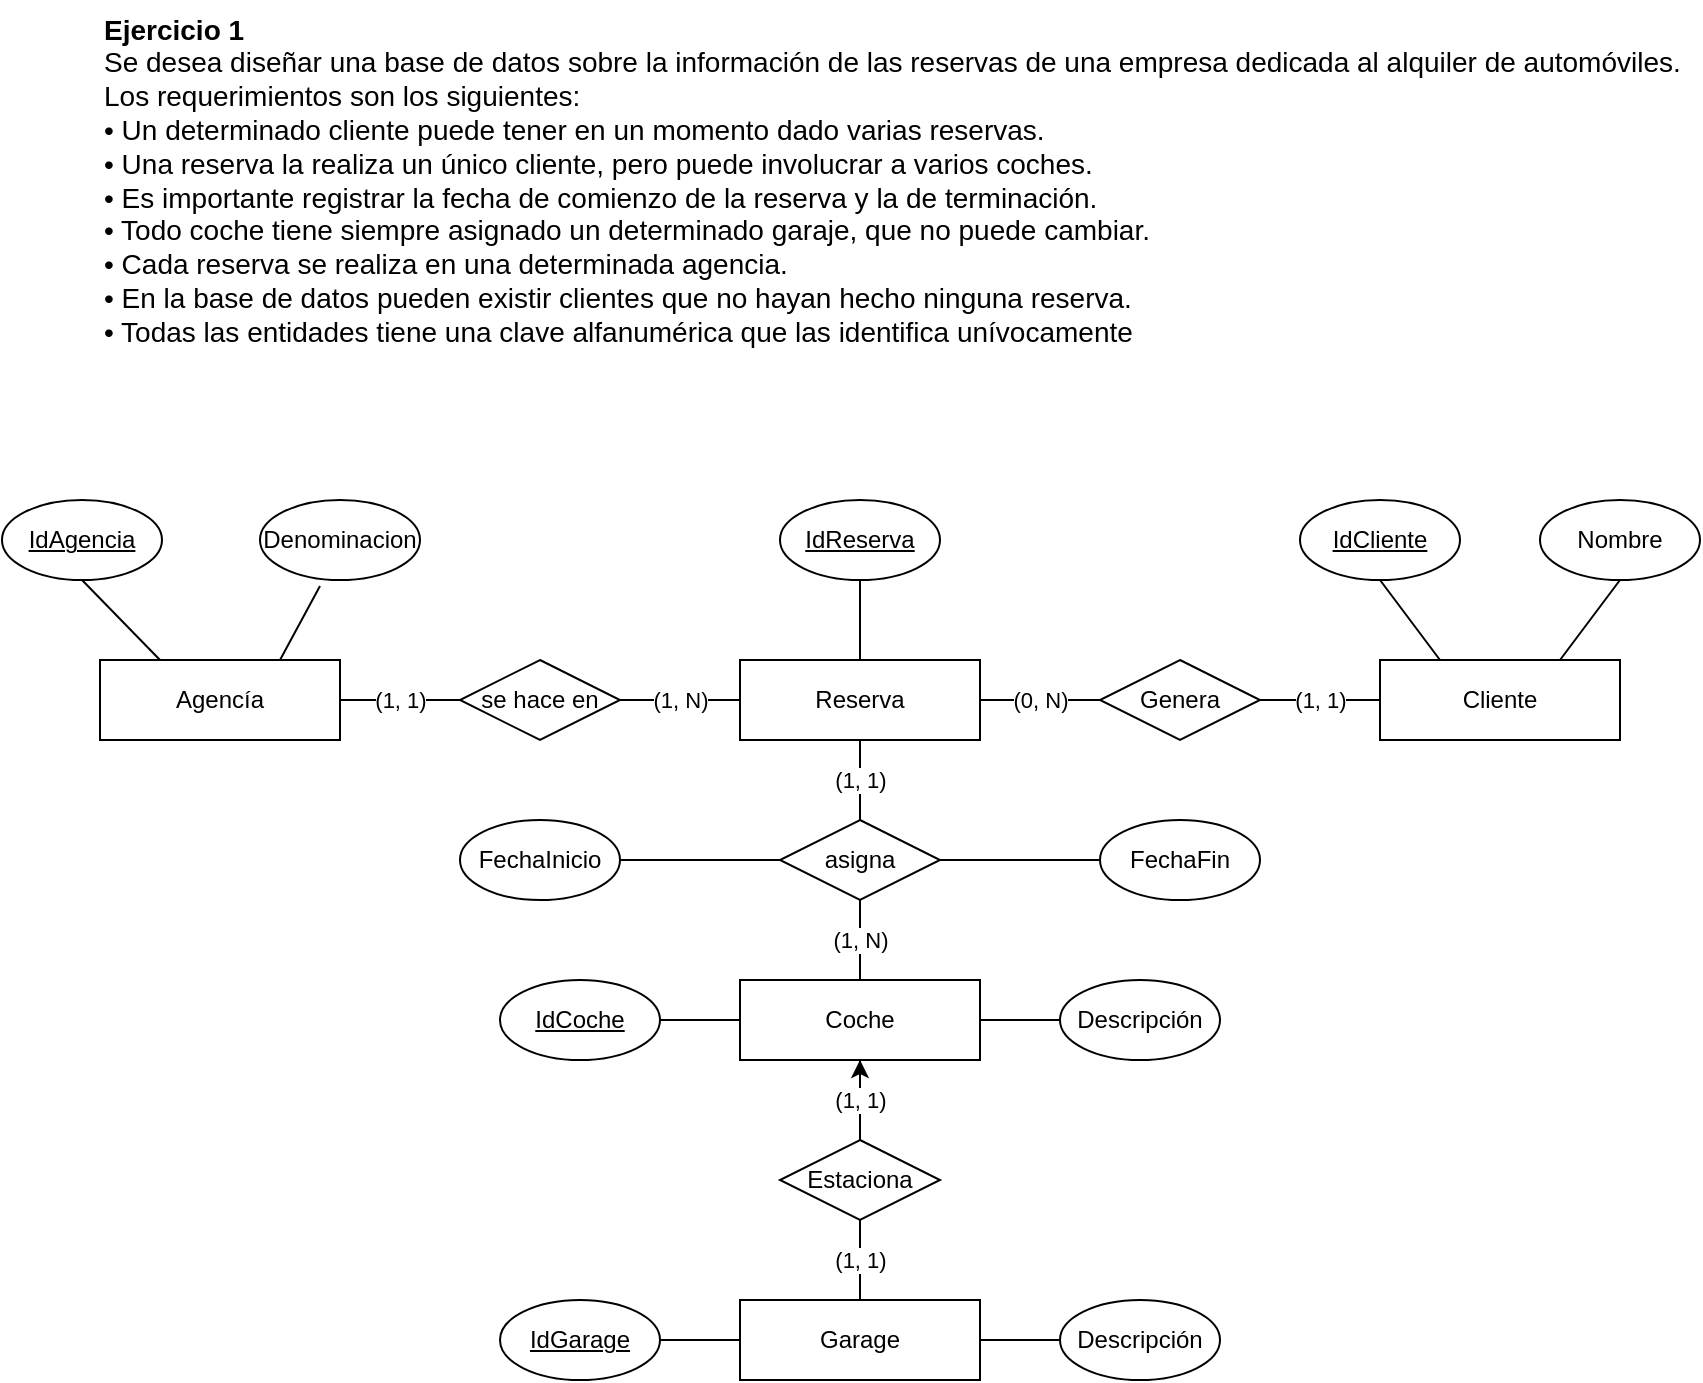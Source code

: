 <mxfile version="17.4.6" type="device"><diagram id="dEFz9noGCIvRICtSzwtc" name="Page-1"><mxGraphModel dx="2031" dy="1323" grid="1" gridSize="10" guides="1" tooltips="1" connect="1" arrows="1" fold="1" page="1" pageScale="1" pageWidth="1169" pageHeight="827" math="0" shadow="0"><root><mxCell id="0"/><mxCell id="1" parent="0"/><mxCell id="qpfOU3dT5wCFERcxduUp-1" value="Cliente" style="whiteSpace=wrap;html=1;align=center;fillColor=#FFFFFF;" parent="1" vertex="1"><mxGeometry x="-480" y="-460" width="120" height="40" as="geometry"/></mxCell><mxCell id="qpfOU3dT5wCFERcxduUp-2" value="Reserva" style="whiteSpace=wrap;html=1;align=center;fillColor=#FFFFFF;" parent="1" vertex="1"><mxGeometry x="-800" y="-460" width="120" height="40" as="geometry"/></mxCell><mxCell id="qpfOU3dT5wCFERcxduUp-3" value="Coche" style="whiteSpace=wrap;html=1;align=center;fillColor=#FFFFFF;" parent="1" vertex="1"><mxGeometry x="-800" y="-300" width="120" height="40" as="geometry"/></mxCell><mxCell id="qpfOU3dT5wCFERcxduUp-5" value="" style="endArrow=none;html=1;rounded=0;exitX=0.25;exitY=0;exitDx=0;exitDy=0;entryX=0.5;entryY=1;entryDx=0;entryDy=0;" parent="1" source="qpfOU3dT5wCFERcxduUp-1" target="R3jnaVHeUghGeY11pLMu-6" edge="1"><mxGeometry relative="1" as="geometry"><mxPoint x="-550" y="-260" as="sourcePoint"/><mxPoint x="-520" y="-500" as="targetPoint"/></mxGeometry></mxCell><mxCell id="qpfOU3dT5wCFERcxduUp-6" value="Nombre" style="ellipse;whiteSpace=wrap;html=1;align=center;" parent="1" vertex="1"><mxGeometry x="-400" y="-540" width="80" height="40" as="geometry"/></mxCell><mxCell id="qpfOU3dT5wCFERcxduUp-8" value="" style="endArrow=none;html=1;rounded=0;exitX=0.75;exitY=0;exitDx=0;exitDy=0;entryX=0.5;entryY=1;entryDx=0;entryDy=0;" parent="1" source="qpfOU3dT5wCFERcxduUp-1" target="qpfOU3dT5wCFERcxduUp-6" edge="1"><mxGeometry relative="1" as="geometry"><mxPoint x="-680" y="-420" as="sourcePoint"/><mxPoint x="-635.355" y="-485.858" as="targetPoint"/></mxGeometry></mxCell><mxCell id="qpfOU3dT5wCFERcxduUp-13" value="" style="endArrow=none;html=1;rounded=0;entryX=0.5;entryY=1;entryDx=0;entryDy=0;" parent="1" source="qpfOU3dT5wCFERcxduUp-2" target="R3jnaVHeUghGeY11pLMu-5" edge="1"><mxGeometry relative="1" as="geometry"><mxPoint x="-720" y="-180" as="sourcePoint"/><mxPoint x="-800" y="-500" as="targetPoint"/></mxGeometry></mxCell><mxCell id="qpfOU3dT5wCFERcxduUp-14" value="Genera" style="shape=rhombus;perimeter=rhombusPerimeter;whiteSpace=wrap;html=1;align=center;" parent="1" vertex="1"><mxGeometry x="-620" y="-460" width="80" height="40" as="geometry"/></mxCell><mxCell id="qpfOU3dT5wCFERcxduUp-15" value="(1, 1)" style="endArrow=none;html=1;rounded=0;exitX=1;exitY=0.5;exitDx=0;exitDy=0;entryX=0;entryY=0.5;entryDx=0;entryDy=0;" parent="1" source="qpfOU3dT5wCFERcxduUp-14" target="qpfOU3dT5wCFERcxduUp-1" edge="1"><mxGeometry relative="1" as="geometry"><mxPoint x="-520" y="-440" as="sourcePoint"/><mxPoint x="-686" y="-370" as="targetPoint"/></mxGeometry></mxCell><mxCell id="qpfOU3dT5wCFERcxduUp-16" value="(0, N)" style="endArrow=none;html=1;rounded=0;exitX=1;exitY=0.5;exitDx=0;exitDy=0;entryX=0;entryY=0.5;entryDx=0;entryDy=0;" parent="1" source="qpfOU3dT5wCFERcxduUp-2" target="qpfOU3dT5wCFERcxduUp-14" edge="1"><mxGeometry relative="1" as="geometry"><mxPoint x="-770" y="-320" as="sourcePoint"/><mxPoint x="-770" y="-390" as="targetPoint"/></mxGeometry></mxCell><mxCell id="qpfOU3dT5wCFERcxduUp-19" value="asigna" style="shape=rhombus;perimeter=rhombusPerimeter;whiteSpace=wrap;html=1;align=center;" parent="1" vertex="1"><mxGeometry x="-780" y="-380" width="80" height="40" as="geometry"/></mxCell><mxCell id="qpfOU3dT5wCFERcxduUp-21" value="Descripción" style="ellipse;whiteSpace=wrap;html=1;align=center;" parent="1" vertex="1"><mxGeometry x="-640" y="-300" width="80" height="40" as="geometry"/></mxCell><mxCell id="qpfOU3dT5wCFERcxduUp-22" value="" style="endArrow=none;html=1;rounded=0;exitX=1;exitY=0.5;exitDx=0;exitDy=0;entryX=0;entryY=0.5;entryDx=0;entryDy=0;entryPerimeter=0;" parent="1" source="qpfOU3dT5wCFERcxduUp-3" target="qpfOU3dT5wCFERcxduUp-21" edge="1"><mxGeometry relative="1" as="geometry"><mxPoint x="-890" y="90" as="sourcePoint"/><mxPoint x="-850" y="120" as="targetPoint"/></mxGeometry></mxCell><mxCell id="qpfOU3dT5wCFERcxduUp-23" value="" style="endArrow=none;html=1;rounded=0;exitX=0;exitY=0.5;exitDx=0;exitDy=0;entryX=1;entryY=0.5;entryDx=0;entryDy=0;" parent="1" source="qpfOU3dT5wCFERcxduUp-3" target="R3jnaVHeUghGeY11pLMu-7" edge="1"><mxGeometry relative="1" as="geometry"><mxPoint x="-890" y="80" as="sourcePoint"/><mxPoint x="-840" y="-280" as="targetPoint"/></mxGeometry></mxCell><mxCell id="qpfOU3dT5wCFERcxduUp-24" value="(1, 1)" style="endArrow=none;html=1;rounded=0;exitX=0.5;exitY=0;exitDx=0;exitDy=0;entryX=0.5;entryY=1;entryDx=0;entryDy=0;" parent="1" source="qpfOU3dT5wCFERcxduUp-19" target="qpfOU3dT5wCFERcxduUp-2" edge="1"><mxGeometry relative="1" as="geometry"><mxPoint x="-880" as="sourcePoint"/><mxPoint x="-836" y="-14" as="targetPoint"/></mxGeometry></mxCell><mxCell id="qpfOU3dT5wCFERcxduUp-25" value="(1, N)" style="endArrow=none;html=1;rounded=0;exitX=0.5;exitY=1;exitDx=0;exitDy=0;entryX=0.5;entryY=0;entryDx=0;entryDy=0;" parent="1" source="qpfOU3dT5wCFERcxduUp-19" target="qpfOU3dT5wCFERcxduUp-3" edge="1"><mxGeometry relative="1" as="geometry"><mxPoint x="-930" y="-130" as="sourcePoint"/><mxPoint x="-820" y="-190" as="targetPoint"/></mxGeometry></mxCell><mxCell id="qpfOU3dT5wCFERcxduUp-28" value="FechaInicio" style="ellipse;whiteSpace=wrap;html=1;align=center;" parent="1" vertex="1"><mxGeometry x="-940" y="-380" width="80" height="40" as="geometry"/></mxCell><mxCell id="qpfOU3dT5wCFERcxduUp-30" value="FechaFin" style="ellipse;whiteSpace=wrap;html=1;align=center;" parent="1" vertex="1"><mxGeometry x="-620" y="-380" width="80" height="40" as="geometry"/></mxCell><mxCell id="qpfOU3dT5wCFERcxduUp-32" value="Garage" style="whiteSpace=wrap;html=1;align=center;fillColor=#FFFFFF;" parent="1" vertex="1"><mxGeometry x="-800" y="-140" width="120" height="40" as="geometry"/></mxCell><mxCell id="MPZq0nXulHpyqJU-gqv4-4" value="" style="edgeStyle=orthogonalEdgeStyle;rounded=0;orthogonalLoop=1;jettySize=auto;html=1;" edge="1" parent="1" source="qpfOU3dT5wCFERcxduUp-33" target="qpfOU3dT5wCFERcxduUp-3"><mxGeometry relative="1" as="geometry"/></mxCell><mxCell id="qpfOU3dT5wCFERcxduUp-33" value="Estaciona" style="shape=rhombus;perimeter=rhombusPerimeter;whiteSpace=wrap;html=1;align=center;" parent="1" vertex="1"><mxGeometry x="-780" y="-220" width="80" height="40" as="geometry"/></mxCell><mxCell id="qpfOU3dT5wCFERcxduUp-35" value="Descripción" style="ellipse;whiteSpace=wrap;html=1;align=center;" parent="1" vertex="1"><mxGeometry x="-640" y="-140" width="80" height="40" as="geometry"/></mxCell><mxCell id="qpfOU3dT5wCFERcxduUp-36" value="" style="endArrow=none;html=1;rounded=0;exitX=1;exitY=0.5;exitDx=0;exitDy=0;entryX=0;entryY=0.5;entryDx=0;entryDy=0;" parent="1" source="qpfOU3dT5wCFERcxduUp-32" target="qpfOU3dT5wCFERcxduUp-35" edge="1"><mxGeometry relative="1" as="geometry"><mxPoint x="-870" y="280" as="sourcePoint"/><mxPoint x="-830" y="315" as="targetPoint"/></mxGeometry></mxCell><mxCell id="qpfOU3dT5wCFERcxduUp-37" value="" style="endArrow=none;html=1;rounded=0;exitX=0;exitY=0.5;exitDx=0;exitDy=0;entryX=1;entryY=0.5;entryDx=0;entryDy=0;" parent="1" source="qpfOU3dT5wCFERcxduUp-32" target="R3jnaVHeUghGeY11pLMu-8" edge="1"><mxGeometry relative="1" as="geometry"><mxPoint x="-890" y="275" as="sourcePoint"/><mxPoint x="-840" y="-120" as="targetPoint"/></mxGeometry></mxCell><mxCell id="qpfOU3dT5wCFERcxduUp-40" value="(1, 1)" style="endArrow=none;html=1;rounded=0;entryX=0.5;entryY=0;entryDx=0;entryDy=0;exitX=0.5;exitY=1;exitDx=0;exitDy=0;" parent="1" source="qpfOU3dT5wCFERcxduUp-3" target="qpfOU3dT5wCFERcxduUp-33" edge="1"><mxGeometry relative="1" as="geometry"><mxPoint x="-940" y="110" as="sourcePoint"/><mxPoint x="-930" y="75" as="targetPoint"/></mxGeometry></mxCell><mxCell id="qpfOU3dT5wCFERcxduUp-41" value="(1, 1)" style="endArrow=none;html=1;rounded=0;entryX=0.5;entryY=0;entryDx=0;entryDy=0;exitX=0.5;exitY=1;exitDx=0;exitDy=0;" parent="1" source="qpfOU3dT5wCFERcxduUp-33" target="qpfOU3dT5wCFERcxduUp-32" edge="1"><mxGeometry relative="1" as="geometry"><mxPoint x="-930" y="115" as="sourcePoint"/><mxPoint x="-925" y="170" as="targetPoint"/></mxGeometry></mxCell><mxCell id="qpfOU3dT5wCFERcxduUp-42" value="Agencía" style="whiteSpace=wrap;html=1;align=center;fillColor=#FFFFFF;" parent="1" vertex="1"><mxGeometry x="-1120" y="-460" width="120" height="40" as="geometry"/></mxCell><mxCell id="qpfOU3dT5wCFERcxduUp-44" value="Denominacion" style="ellipse;whiteSpace=wrap;html=1;align=center;" parent="1" vertex="1"><mxGeometry x="-1040" y="-540" width="80" height="40" as="geometry"/></mxCell><mxCell id="qpfOU3dT5wCFERcxduUp-45" value="" style="endArrow=none;html=1;rounded=0;exitX=0.5;exitY=1;exitDx=0;exitDy=0;entryX=0.25;entryY=0;entryDx=0;entryDy=0;" parent="1" source="R3jnaVHeUghGeY11pLMu-4" target="qpfOU3dT5wCFERcxduUp-42" edge="1"><mxGeometry relative="1" as="geometry"><mxPoint x="-1120" y="-500" as="sourcePoint"/><mxPoint x="-716" y="-229" as="targetPoint"/></mxGeometry></mxCell><mxCell id="qpfOU3dT5wCFERcxduUp-46" value="" style="endArrow=none;html=1;rounded=0;entryX=0.75;entryY=0;entryDx=0;entryDy=0;" parent="1" target="qpfOU3dT5wCFERcxduUp-42" edge="1"><mxGeometry relative="1" as="geometry"><mxPoint x="-1010" y="-497" as="sourcePoint"/><mxPoint x="-1035" y="-310" as="targetPoint"/></mxGeometry></mxCell><mxCell id="qpfOU3dT5wCFERcxduUp-47" value="se hace en" style="shape=rhombus;perimeter=rhombusPerimeter;whiteSpace=wrap;html=1;align=center;" parent="1" vertex="1"><mxGeometry x="-940" y="-460" width="80" height="40" as="geometry"/></mxCell><mxCell id="qpfOU3dT5wCFERcxduUp-48" value="(1, 1)" style="endArrow=none;html=1;rounded=0;exitX=0;exitY=0.5;exitDx=0;exitDy=0;entryX=1;entryY=0.5;entryDx=0;entryDy=0;" parent="1" source="qpfOU3dT5wCFERcxduUp-47" target="qpfOU3dT5wCFERcxduUp-42" edge="1"><mxGeometry relative="1" as="geometry"><mxPoint x="-960" y="-440" as="sourcePoint"/><mxPoint x="-1035" y="-310" as="targetPoint"/></mxGeometry></mxCell><mxCell id="qpfOU3dT5wCFERcxduUp-49" value="(1, N)" style="endArrow=none;html=1;rounded=0;exitX=1;exitY=0.5;exitDx=0;exitDy=0;entryX=0;entryY=0.5;entryDx=0;entryDy=0;" parent="1" source="qpfOU3dT5wCFERcxduUp-47" target="qpfOU3dT5wCFERcxduUp-2" edge="1"><mxGeometry relative="1" as="geometry"><mxPoint x="-960" y="-235" as="sourcePoint"/><mxPoint x="-962" y="-268" as="targetPoint"/></mxGeometry></mxCell><mxCell id="R3jnaVHeUghGeY11pLMu-4" value="IdAgencia" style="ellipse;whiteSpace=wrap;html=1;align=center;fontStyle=4;" parent="1" vertex="1"><mxGeometry x="-1169" y="-540" width="80" height="40" as="geometry"/></mxCell><mxCell id="R3jnaVHeUghGeY11pLMu-5" value="IdReserva" style="ellipse;whiteSpace=wrap;html=1;align=center;fontStyle=4;" parent="1" vertex="1"><mxGeometry x="-780" y="-540" width="80" height="40" as="geometry"/></mxCell><mxCell id="R3jnaVHeUghGeY11pLMu-6" value="IdCliente" style="ellipse;whiteSpace=wrap;html=1;align=center;fontStyle=4;" parent="1" vertex="1"><mxGeometry x="-520" y="-540" width="80" height="40" as="geometry"/></mxCell><mxCell id="R3jnaVHeUghGeY11pLMu-7" value="IdCoche" style="ellipse;whiteSpace=wrap;html=1;align=center;fontStyle=4;" parent="1" vertex="1"><mxGeometry x="-920" y="-300" width="80" height="40" as="geometry"/></mxCell><mxCell id="R3jnaVHeUghGeY11pLMu-8" value="IdGarage" style="ellipse;whiteSpace=wrap;html=1;align=center;fontStyle=4;" parent="1" vertex="1"><mxGeometry x="-920" y="-140" width="80" height="40" as="geometry"/></mxCell><mxCell id="R3jnaVHeUghGeY11pLMu-14" value="" style="endArrow=none;html=1;rounded=0;exitX=1;exitY=0.5;exitDx=0;exitDy=0;entryX=0;entryY=0.5;entryDx=0;entryDy=0;" parent="1" source="qpfOU3dT5wCFERcxduUp-19" target="qpfOU3dT5wCFERcxduUp-30" edge="1"><mxGeometry relative="1" as="geometry"><mxPoint x="-760" y="-450" as="sourcePoint"/><mxPoint x="-830" y="-490" as="targetPoint"/></mxGeometry></mxCell><mxCell id="OKwuVNd8mS59uq_Xxf03-1" value="&lt;p style=&quot;box-sizing: border-box ; margin: 0px ; padding: 0px ; font-family: inherit ; font-size: 0.875rem ; line-height: inherit ; overflow-wrap: break-word ; cursor: text&quot;&gt;&lt;span style=&quot;box-sizing: border-box ; font-weight: 700 ; line-height: inherit&quot;&gt;Ejercicio 1&lt;/span&gt;&lt;/p&gt;&lt;p style=&quot;box-sizing: border-box ; margin: 0px ; padding: 0px ; font-family: inherit ; font-size: 0.875rem ; line-height: inherit ; overflow-wrap: break-word ; cursor: text&quot;&gt;&lt;span style=&quot;font-family: inherit ; font-size: 0.875rem&quot;&gt;Se desea diseñar una base de datos sobre la información de las reservas de una empresa dedicada al alquiler de automóviles.&lt;/span&gt;&lt;br&gt;&lt;/p&gt;&lt;p style=&quot;box-sizing: border-box ; margin: 0px ; padding: 0px ; font-family: inherit ; font-size: 0.875rem ; line-height: inherit ; overflow-wrap: break-word ; cursor: text&quot;&gt;Los requerimientos son los siguientes:&lt;/p&gt;&lt;p style=&quot;box-sizing: border-box ; margin: 0px ; padding: 0px ; font-family: inherit ; font-size: 0.875rem ; line-height: inherit ; overflow-wrap: break-word ; cursor: text&quot;&gt;• Un determinado cliente puede tener en un momento dado varias reservas.&lt;/p&gt;&lt;p style=&quot;box-sizing: border-box ; margin: 0px ; padding: 0px ; font-family: inherit ; font-size: 0.875rem ; line-height: inherit ; overflow-wrap: break-word ; cursor: text&quot;&gt;• Una reserva la realiza un único cliente, pero puede involucrar a varios coches.&lt;/p&gt;&lt;p style=&quot;box-sizing: border-box ; margin: 0px ; padding: 0px ; font-family: inherit ; font-size: 0.875rem ; line-height: inherit ; overflow-wrap: break-word ; cursor: text&quot;&gt;• Es importante registrar la fecha de comienzo de la reserva y la de terminación.&lt;/p&gt;&lt;p style=&quot;box-sizing: border-box ; margin: 0px ; padding: 0px ; font-family: inherit ; font-size: 0.875rem ; line-height: inherit ; overflow-wrap: break-word ; cursor: text&quot;&gt;• Todo coche tiene siempre asignado un determinado garaje, que no puede cambiar.&lt;/p&gt;&lt;p style=&quot;box-sizing: border-box ; margin: 0px ; padding: 0px ; font-family: inherit ; font-size: 0.875rem ; line-height: inherit ; overflow-wrap: break-word ; cursor: text&quot;&gt;• Cada reserva se realiza en una determinada agencia.&lt;/p&gt;&lt;p style=&quot;box-sizing: border-box ; margin: 0px ; padding: 0px ; font-family: inherit ; font-size: 0.875rem ; line-height: inherit ; overflow-wrap: break-word ; cursor: text&quot;&gt;• En la base de datos pueden existir clientes que no hayan hecho ninguna reserva.&lt;/p&gt;&lt;p style=&quot;box-sizing: border-box ; margin: 0px ; padding: 0px ; font-family: inherit ; font-size: 0.875rem ; line-height: inherit ; overflow-wrap: break-word ; cursor: text&quot;&gt;• Todas las entidades tiene una clave alfanumérica que las identifica unívocamente&lt;/p&gt;" style="text;html=1;strokeColor=none;fillColor=none;align=left;verticalAlign=middle;whiteSpace=wrap;rounded=0;" parent="1" vertex="1"><mxGeometry x="-1120" y="-790" width="800" height="180" as="geometry"/></mxCell><mxCell id="MPZq0nXulHpyqJU-gqv4-2" value="" style="endArrow=none;html=1;rounded=0;exitX=1;exitY=0.5;exitDx=0;exitDy=0;entryX=0;entryY=0.5;entryDx=0;entryDy=0;" edge="1" parent="1" source="qpfOU3dT5wCFERcxduUp-28" target="qpfOU3dT5wCFERcxduUp-19"><mxGeometry relative="1" as="geometry"><mxPoint x="-850" y="-350" as="sourcePoint"/><mxPoint x="-710" y="-320" as="targetPoint"/></mxGeometry></mxCell></root></mxGraphModel></diagram></mxfile>